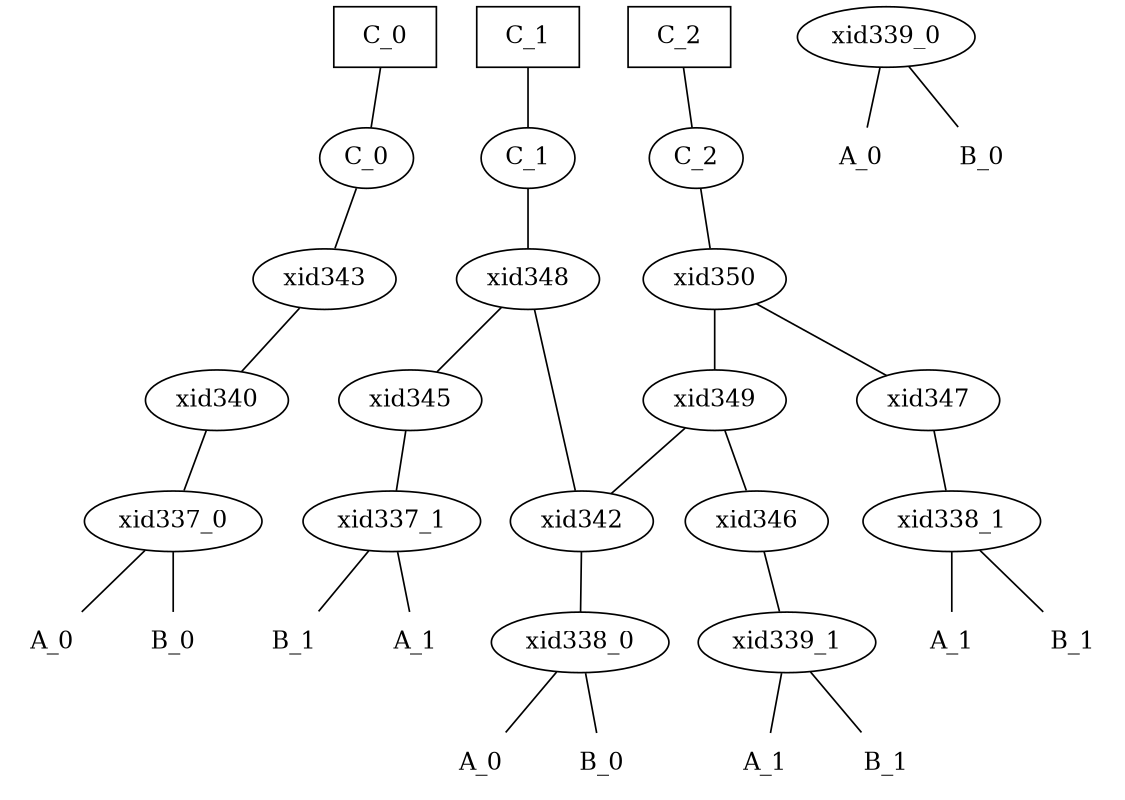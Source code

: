 // The file is generated by blif2dot in University of Massachusetts
//
digraph "blif" {
size = "7.5,10"
center = true;
edge [dir = none];
{ rank = same; node [shape = box]; edge [style = invis];
"  C_0  " -> "  C_1  " -> "  C_2  "; }
"  C_0  " -> "d288132ff3" [style = solid];
"  C_1  " -> "d288132ff1" [style = solid];
"  C_2  " -> "d288132fee" [style = solid];
"d288132fee" [label = "C_2"];
"d288132fee" -> "d288132ff6";
"d288132ff1" [label = "C_1"];
"d288132ff1" -> "d28813300f";
"d288132ff3" [label = "C_0"];
"d288132ff3" -> "d28813301c";
"d288132ff6" [label = "xid350"];
"d288132ff6" -> "d288132ff9";
"d288132ff6" -> "d288133001";
"d288132ff9" [label = "xid347"];
"d288132ff9" -> "d288132ffe";
"d288132ffb" [label = "xid338_0"];
"d288132f99" [shape = plaintext, label = "A_0"];
"d288132ffb" -> "d288132f99";
"d288132f9a" [shape = plaintext, label = "B_0"];
"d288132ffb" -> "d288132f9a";
"d288132ffe" [label = "xid338_1"];
"d288132f9b" [shape = plaintext, label = "A_1"];
"d288132ffe" -> "d288132f9b";
"d288132f9c" [shape = plaintext, label = "B_1"];
"d288132ffe" -> "d288132f9c";
"d288133001" [label = "xid349"];
"d288133001" -> "d288133004";
"d288133001" -> "d288133007";
"d288133004" [label = "xid342"];
"d288133004" -> "d288132ffb";
"d288133007" [label = "xid346"];
"d288133007" -> "d28813300c";
"d288133009" [label = "xid339_0"];
"d288132f9d" [shape = plaintext, label = "A_0"];
"d288133009" -> "d288132f9d";
"d288132f9e" [shape = plaintext, label = "B_0"];
"d288133009" -> "d288132f9e";
"d28813300c" [label = "xid339_1"];
"d288132f9f" [shape = plaintext, label = "A_1"];
"d28813300c" -> "d288132f9f";
"d288132fa0" [shape = plaintext, label = "B_1"];
"d28813300c" -> "d288132fa0";
"d28813300f" [label = "xid348"];
"d28813300f" -> "d288133004";
"d28813300f" -> "d288133013";
"d288133013" [label = "xid345"];
"d288133013" -> "d288133019";
"d288133015" [label = "xid337_0"];
"d288132fa1" [shape = plaintext, label = "A_0"];
"d288133015" -> "d288132fa1";
"d288132fa2" [shape = plaintext, label = "B_0"];
"d288133015" -> "d288132fa2";
"d288133019" [label = "xid337_1"];
"d288132fa3" [shape = plaintext, label = "A_1"];
"d288133019" -> "d288132fa3";
"d288132fa4" [shape = plaintext, label = "B_1"];
"d288133019" -> "d288132fa4";
"d28813301c" [label = "xid343"];
"d28813301c" -> "d28813301f";
"d28813301f" [label = "xid340"];
"d28813301f" -> "d288133015";
}
